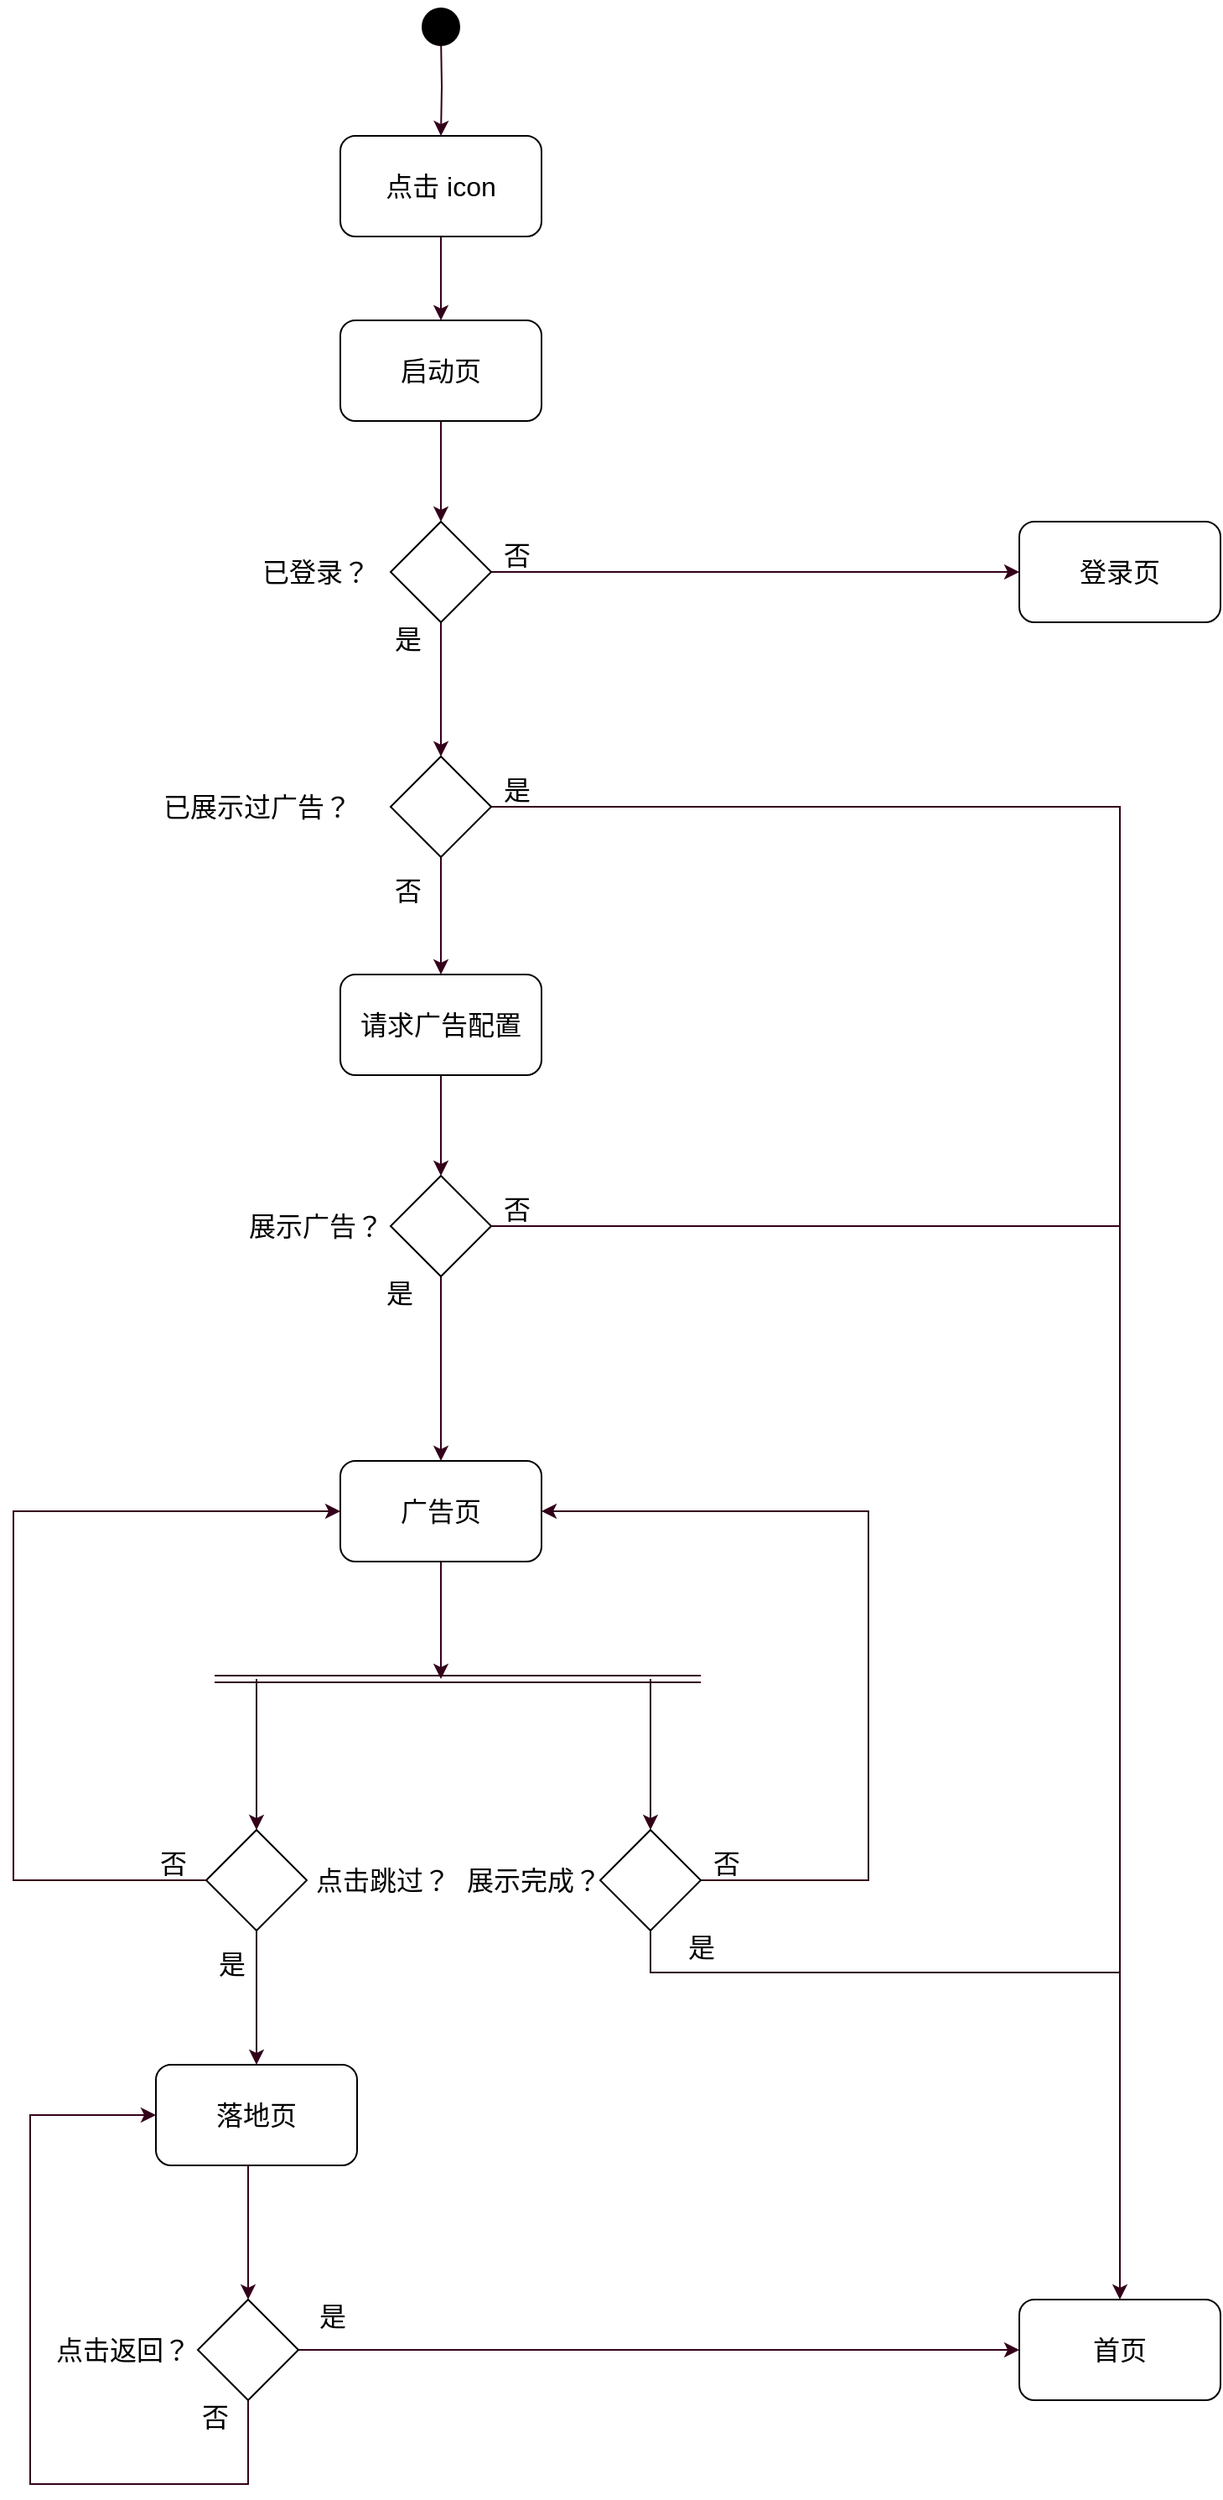 <mxfile version="15.6.5" type="github">
  <diagram id="euzZqHydwFeH9KyfkGWj" name="Page-1">
    <mxGraphModel dx="946" dy="589" grid="1" gridSize="10" guides="1" tooltips="1" connect="1" arrows="1" fold="1" page="1" pageScale="1" pageWidth="827" pageHeight="1169" math="0" shadow="0">
      <root>
        <mxCell id="0" />
        <mxCell id="1" parent="0" />
        <mxCell id="4h6Gc5Q3ZyhKogQl8zRI-5" style="edgeStyle=orthogonalEdgeStyle;rounded=0;orthogonalLoop=1;jettySize=auto;html=1;labelBackgroundColor=default;fontColor=default;strokeColor=#33001A;" edge="1" parent="1" target="4h6Gc5Q3ZyhKogQl8zRI-4">
          <mxGeometry relative="1" as="geometry">
            <mxPoint x="345" y="110" as="sourcePoint" />
          </mxGeometry>
        </mxCell>
        <mxCell id="4h6Gc5Q3ZyhKogQl8zRI-2" value="" style="ellipse;html=1;shape=startState;fillColor=#000000;strokeColor=#000000;fontColor=default;" vertex="1" parent="1">
          <mxGeometry x="330" y="90" width="30" height="30" as="geometry" />
        </mxCell>
        <mxCell id="4h6Gc5Q3ZyhKogQl8zRI-8" style="edgeStyle=orthogonalEdgeStyle;rounded=0;orthogonalLoop=1;jettySize=auto;html=1;labelBackgroundColor=default;fontSize=16;fontColor=default;strokeColor=#33001A;" edge="1" parent="1" source="4h6Gc5Q3ZyhKogQl8zRI-4" target="4h6Gc5Q3ZyhKogQl8zRI-7">
          <mxGeometry relative="1" as="geometry" />
        </mxCell>
        <mxCell id="4h6Gc5Q3ZyhKogQl8zRI-4" value="&lt;font style=&quot;font-size: 16px&quot;&gt;点击 icon&lt;/font&gt;" style="rounded=1;whiteSpace=wrap;html=1;fontColor=default;strokeColor=#000000;fillColor=default;" vertex="1" parent="1">
          <mxGeometry x="285" y="170" width="120" height="60" as="geometry" />
        </mxCell>
        <mxCell id="4h6Gc5Q3ZyhKogQl8zRI-10" style="edgeStyle=orthogonalEdgeStyle;rounded=0;orthogonalLoop=1;jettySize=auto;html=1;entryX=0.5;entryY=0;entryDx=0;entryDy=0;labelBackgroundColor=default;fontSize=16;fontColor=default;strokeColor=#33001A;" edge="1" parent="1" source="4h6Gc5Q3ZyhKogQl8zRI-7" target="4h6Gc5Q3ZyhKogQl8zRI-9">
          <mxGeometry relative="1" as="geometry" />
        </mxCell>
        <mxCell id="4h6Gc5Q3ZyhKogQl8zRI-7" value="&lt;font style=&quot;font-size: 16px&quot;&gt;启动页&lt;/font&gt;" style="rounded=1;whiteSpace=wrap;html=1;fontColor=default;strokeColor=#000000;fillColor=default;" vertex="1" parent="1">
          <mxGeometry x="285" y="280" width="120" height="60" as="geometry" />
        </mxCell>
        <mxCell id="4h6Gc5Q3ZyhKogQl8zRI-13" style="edgeStyle=orthogonalEdgeStyle;rounded=0;orthogonalLoop=1;jettySize=auto;html=1;exitX=1;exitY=0.5;exitDx=0;exitDy=0;labelBackgroundColor=default;fontSize=16;fontColor=default;strokeColor=#33001A;" edge="1" parent="1" source="4h6Gc5Q3ZyhKogQl8zRI-9" target="4h6Gc5Q3ZyhKogQl8zRI-12">
          <mxGeometry relative="1" as="geometry" />
        </mxCell>
        <mxCell id="4h6Gc5Q3ZyhKogQl8zRI-17" style="edgeStyle=orthogonalEdgeStyle;rounded=0;orthogonalLoop=1;jettySize=auto;html=1;labelBackgroundColor=default;fontSize=16;fontColor=default;strokeColor=#33001A;" edge="1" parent="1" source="4h6Gc5Q3ZyhKogQl8zRI-9" target="4h6Gc5Q3ZyhKogQl8zRI-16">
          <mxGeometry relative="1" as="geometry" />
        </mxCell>
        <mxCell id="4h6Gc5Q3ZyhKogQl8zRI-9" value="" style="rhombus;whiteSpace=wrap;html=1;fontSize=16;fontColor=default;strokeColor=#000000;fillColor=default;" vertex="1" parent="1">
          <mxGeometry x="315" y="400" width="60" height="60" as="geometry" />
        </mxCell>
        <mxCell id="4h6Gc5Q3ZyhKogQl8zRI-11" value="已登录？" style="text;html=1;align=center;verticalAlign=middle;resizable=0;points=[];autosize=1;strokeColor=none;fillColor=none;fontSize=16;fontColor=default;" vertex="1" parent="1">
          <mxGeometry x="230" y="420" width="80" height="20" as="geometry" />
        </mxCell>
        <mxCell id="4h6Gc5Q3ZyhKogQl8zRI-12" value="登录页" style="rounded=1;whiteSpace=wrap;html=1;fontSize=16;fontColor=default;strokeColor=#000000;fillColor=default;" vertex="1" parent="1">
          <mxGeometry x="690" y="400" width="120" height="60" as="geometry" />
        </mxCell>
        <mxCell id="4h6Gc5Q3ZyhKogQl8zRI-14" value="否" style="text;html=1;align=center;verticalAlign=middle;resizable=0;points=[];autosize=1;strokeColor=none;fillColor=none;fontSize=16;fontColor=default;" vertex="1" parent="1">
          <mxGeometry x="375" y="410" width="30" height="20" as="geometry" />
        </mxCell>
        <mxCell id="4h6Gc5Q3ZyhKogQl8zRI-21" style="edgeStyle=orthogonalEdgeStyle;rounded=0;orthogonalLoop=1;jettySize=auto;html=1;labelBackgroundColor=default;fontSize=16;fontColor=default;strokeColor=#33001A;entryX=0.5;entryY=0;entryDx=0;entryDy=0;" edge="1" parent="1" source="4h6Gc5Q3ZyhKogQl8zRI-16" target="4h6Gc5Q3ZyhKogQl8zRI-32">
          <mxGeometry relative="1" as="geometry">
            <mxPoint x="500" y="570" as="targetPoint" />
          </mxGeometry>
        </mxCell>
        <mxCell id="4h6Gc5Q3ZyhKogQl8zRI-27" style="edgeStyle=orthogonalEdgeStyle;rounded=0;orthogonalLoop=1;jettySize=auto;html=1;entryX=0.5;entryY=0;entryDx=0;entryDy=0;labelBackgroundColor=default;fontSize=16;fontColor=default;strokeColor=#33001A;" edge="1" parent="1" source="4h6Gc5Q3ZyhKogQl8zRI-16" target="4h6Gc5Q3ZyhKogQl8zRI-26">
          <mxGeometry relative="1" as="geometry" />
        </mxCell>
        <mxCell id="4h6Gc5Q3ZyhKogQl8zRI-16" value="" style="rhombus;whiteSpace=wrap;html=1;fontSize=16;fontColor=default;strokeColor=#000000;fillColor=default;" vertex="1" parent="1">
          <mxGeometry x="315" y="540" width="60" height="60" as="geometry" />
        </mxCell>
        <mxCell id="4h6Gc5Q3ZyhKogQl8zRI-18" value="是" style="text;html=1;align=center;verticalAlign=middle;resizable=0;points=[];autosize=1;strokeColor=none;fillColor=none;fontSize=16;fontColor=default;" vertex="1" parent="1">
          <mxGeometry x="310" y="460" width="30" height="20" as="geometry" />
        </mxCell>
        <mxCell id="4h6Gc5Q3ZyhKogQl8zRI-19" value="已展示过广告？" style="text;html=1;align=center;verticalAlign=middle;resizable=0;points=[];autosize=1;strokeColor=none;fillColor=none;fontSize=16;fontColor=default;" vertex="1" parent="1">
          <mxGeometry x="170" y="560" width="130" height="20" as="geometry" />
        </mxCell>
        <mxCell id="4h6Gc5Q3ZyhKogQl8zRI-22" value="是" style="text;html=1;align=center;verticalAlign=middle;resizable=0;points=[];autosize=1;strokeColor=none;fillColor=none;fontSize=16;fontColor=default;" vertex="1" parent="1">
          <mxGeometry x="375" y="550" width="30" height="20" as="geometry" />
        </mxCell>
        <mxCell id="4h6Gc5Q3ZyhKogQl8zRI-30" style="edgeStyle=orthogonalEdgeStyle;rounded=0;orthogonalLoop=1;jettySize=auto;html=1;exitX=0.5;exitY=1;exitDx=0;exitDy=0;entryX=0.5;entryY=0;entryDx=0;entryDy=0;labelBackgroundColor=default;fontSize=16;fontColor=default;strokeColor=#33001A;" edge="1" parent="1" source="4h6Gc5Q3ZyhKogQl8zRI-26" target="4h6Gc5Q3ZyhKogQl8zRI-29">
          <mxGeometry relative="1" as="geometry" />
        </mxCell>
        <mxCell id="4h6Gc5Q3ZyhKogQl8zRI-26" value="请求广告配置" style="rounded=1;whiteSpace=wrap;html=1;fontSize=16;fontColor=default;strokeColor=#000000;fillColor=default;" vertex="1" parent="1">
          <mxGeometry x="285" y="670" width="120" height="60" as="geometry" />
        </mxCell>
        <mxCell id="4h6Gc5Q3ZyhKogQl8zRI-28" value="否" style="text;html=1;align=center;verticalAlign=middle;resizable=0;points=[];autosize=1;strokeColor=none;fillColor=none;fontSize=16;fontColor=default;" vertex="1" parent="1">
          <mxGeometry x="310" y="610" width="30" height="20" as="geometry" />
        </mxCell>
        <mxCell id="4h6Gc5Q3ZyhKogQl8zRI-36" style="edgeStyle=orthogonalEdgeStyle;rounded=0;orthogonalLoop=1;jettySize=auto;html=1;labelBackgroundColor=default;fontSize=16;fontColor=default;strokeColor=#33001A;" edge="1" parent="1" source="4h6Gc5Q3ZyhKogQl8zRI-29" target="4h6Gc5Q3ZyhKogQl8zRI-35">
          <mxGeometry relative="1" as="geometry" />
        </mxCell>
        <mxCell id="4h6Gc5Q3ZyhKogQl8zRI-29" value="" style="rhombus;whiteSpace=wrap;html=1;fontSize=16;fontColor=default;strokeColor=#000000;fillColor=default;" vertex="1" parent="1">
          <mxGeometry x="315" y="790" width="60" height="60" as="geometry" />
        </mxCell>
        <mxCell id="4h6Gc5Q3ZyhKogQl8zRI-31" value="展示广告？" style="text;html=1;align=center;verticalAlign=middle;resizable=0;points=[];autosize=1;strokeColor=none;fillColor=none;fontSize=16;fontColor=default;" vertex="1" parent="1">
          <mxGeometry x="220" y="810" width="100" height="20" as="geometry" />
        </mxCell>
        <mxCell id="4h6Gc5Q3ZyhKogQl8zRI-32" value="首页" style="rounded=1;whiteSpace=wrap;html=1;fontSize=16;fontColor=default;strokeColor=#000000;fillColor=default;" vertex="1" parent="1">
          <mxGeometry x="690" y="1460" width="120" height="60" as="geometry" />
        </mxCell>
        <mxCell id="4h6Gc5Q3ZyhKogQl8zRI-34" value="否" style="text;html=1;align=center;verticalAlign=middle;resizable=0;points=[];autosize=1;strokeColor=none;fillColor=none;fontSize=16;fontColor=default;" vertex="1" parent="1">
          <mxGeometry x="375" y="800" width="30" height="20" as="geometry" />
        </mxCell>
        <mxCell id="4h6Gc5Q3ZyhKogQl8zRI-54" style="edgeStyle=orthogonalEdgeStyle;rounded=0;orthogonalLoop=1;jettySize=auto;html=1;labelBackgroundColor=default;fontSize=16;fontColor=default;strokeColor=#33001A;" edge="1" parent="1" source="4h6Gc5Q3ZyhKogQl8zRI-35">
          <mxGeometry relative="1" as="geometry">
            <mxPoint x="345" y="1090" as="targetPoint" />
          </mxGeometry>
        </mxCell>
        <mxCell id="4h6Gc5Q3ZyhKogQl8zRI-35" value="广告页" style="rounded=1;whiteSpace=wrap;html=1;fontSize=16;fontColor=default;strokeColor=#000000;fillColor=default;" vertex="1" parent="1">
          <mxGeometry x="285" y="960" width="120" height="60" as="geometry" />
        </mxCell>
        <mxCell id="4h6Gc5Q3ZyhKogQl8zRI-37" value="是" style="text;html=1;align=center;verticalAlign=middle;resizable=0;points=[];autosize=1;strokeColor=none;fillColor=none;fontSize=16;fontColor=default;" vertex="1" parent="1">
          <mxGeometry x="305" y="850" width="30" height="20" as="geometry" />
        </mxCell>
        <mxCell id="4h6Gc5Q3ZyhKogQl8zRI-71" style="edgeStyle=elbowEdgeStyle;rounded=0;orthogonalLoop=1;jettySize=auto;html=1;entryX=0.5;entryY=0;entryDx=0;entryDy=0;labelBackgroundColor=default;fontSize=16;fontColor=default;strokeColor=#33001A;" edge="1" parent="1" source="4h6Gc5Q3ZyhKogQl8zRI-38" target="4h6Gc5Q3ZyhKogQl8zRI-70">
          <mxGeometry relative="1" as="geometry" />
        </mxCell>
        <mxCell id="4h6Gc5Q3ZyhKogQl8zRI-73" style="edgeStyle=elbowEdgeStyle;rounded=0;orthogonalLoop=1;jettySize=auto;html=1;labelBackgroundColor=default;fontSize=16;fontColor=default;strokeColor=#33001A;" edge="1" parent="1" source="4h6Gc5Q3ZyhKogQl8zRI-38" target="4h6Gc5Q3ZyhKogQl8zRI-35">
          <mxGeometry relative="1" as="geometry">
            <Array as="points">
              <mxPoint x="90" y="1110" />
            </Array>
          </mxGeometry>
        </mxCell>
        <mxCell id="4h6Gc5Q3ZyhKogQl8zRI-38" value="" style="rhombus;whiteSpace=wrap;html=1;fontSize=16;fontColor=default;strokeColor=#000000;fillColor=default;" vertex="1" parent="1">
          <mxGeometry x="205" y="1180" width="60" height="60" as="geometry" />
        </mxCell>
        <mxCell id="4h6Gc5Q3ZyhKogQl8zRI-40" value="展示完成？" style="text;html=1;align=center;verticalAlign=middle;resizable=0;points=[];autosize=1;strokeColor=none;fillColor=none;fontSize=16;fontColor=default;" vertex="1" parent="1">
          <mxGeometry x="350" y="1200" width="100" height="20" as="geometry" />
        </mxCell>
        <mxCell id="4h6Gc5Q3ZyhKogQl8zRI-67" style="edgeStyle=elbowEdgeStyle;rounded=0;orthogonalLoop=1;jettySize=auto;html=1;labelBackgroundColor=default;fontSize=16;fontColor=default;strokeColor=#33001A;entryX=1;entryY=0.5;entryDx=0;entryDy=0;" edge="1" parent="1" source="4h6Gc5Q3ZyhKogQl8zRI-48" target="4h6Gc5Q3ZyhKogQl8zRI-35">
          <mxGeometry relative="1" as="geometry">
            <mxPoint x="410" y="990" as="targetPoint" />
            <Array as="points">
              <mxPoint x="600" y="1100" />
            </Array>
          </mxGeometry>
        </mxCell>
        <mxCell id="4h6Gc5Q3ZyhKogQl8zRI-48" value="" style="rhombus;whiteSpace=wrap;html=1;fontSize=16;fontColor=default;strokeColor=#000000;fillColor=default;" vertex="1" parent="1">
          <mxGeometry x="440" y="1180" width="60" height="60" as="geometry" />
        </mxCell>
        <mxCell id="4h6Gc5Q3ZyhKogQl8zRI-53" value="" style="shape=link;html=1;rounded=0;labelBackgroundColor=default;fontSize=16;fontColor=default;strokeColor=#33001A;" edge="1" parent="1">
          <mxGeometry width="100" relative="1" as="geometry">
            <mxPoint x="210" y="1090" as="sourcePoint" />
            <mxPoint x="500" y="1090" as="targetPoint" />
          </mxGeometry>
        </mxCell>
        <mxCell id="4h6Gc5Q3ZyhKogQl8zRI-55" value="" style="endArrow=classic;html=1;rounded=0;labelBackgroundColor=default;fontSize=16;fontColor=default;strokeColor=#33001A;entryX=0.5;entryY=0;entryDx=0;entryDy=0;" edge="1" parent="1" target="4h6Gc5Q3ZyhKogQl8zRI-38">
          <mxGeometry width="50" height="50" relative="1" as="geometry">
            <mxPoint x="235" y="1090" as="sourcePoint" />
            <mxPoint x="210" y="1110" as="targetPoint" />
          </mxGeometry>
        </mxCell>
        <mxCell id="4h6Gc5Q3ZyhKogQl8zRI-56" value="" style="endArrow=none;html=1;rounded=0;labelBackgroundColor=default;fontSize=16;fontColor=default;strokeColor=#33001A;exitX=1;exitY=0.5;exitDx=0;exitDy=0;" edge="1" parent="1" source="4h6Gc5Q3ZyhKogQl8zRI-29">
          <mxGeometry width="50" height="50" relative="1" as="geometry">
            <mxPoint x="480" y="840" as="sourcePoint" />
            <mxPoint x="750" y="820" as="targetPoint" />
          </mxGeometry>
        </mxCell>
        <mxCell id="4h6Gc5Q3ZyhKogQl8zRI-61" value="" style="endArrow=classic;html=1;rounded=0;labelBackgroundColor=default;fontSize=16;fontColor=default;strokeColor=#33001A;entryX=0.5;entryY=0;entryDx=0;entryDy=0;" edge="1" parent="1" target="4h6Gc5Q3ZyhKogQl8zRI-48">
          <mxGeometry width="50" height="50" relative="1" as="geometry">
            <mxPoint x="470" y="1090" as="sourcePoint" />
            <mxPoint x="530" y="1160" as="targetPoint" />
          </mxGeometry>
        </mxCell>
        <mxCell id="4h6Gc5Q3ZyhKogQl8zRI-65" value="" style="endArrow=none;html=1;rounded=0;labelBackgroundColor=default;fontSize=16;fontColor=default;strokeColor=#33001A;exitX=0.5;exitY=1;exitDx=0;exitDy=0;edgeStyle=orthogonalEdgeStyle;" edge="1" parent="1" source="4h6Gc5Q3ZyhKogQl8zRI-48">
          <mxGeometry width="50" height="50" relative="1" as="geometry">
            <mxPoint x="480" y="1210" as="sourcePoint" />
            <mxPoint x="750" y="1265" as="targetPoint" />
            <Array as="points">
              <mxPoint x="470" y="1265" />
              <mxPoint x="670" y="1265" />
            </Array>
          </mxGeometry>
        </mxCell>
        <mxCell id="4h6Gc5Q3ZyhKogQl8zRI-66" value="是" style="text;html=1;align=center;verticalAlign=middle;resizable=0;points=[];autosize=1;strokeColor=none;fillColor=none;fontSize=16;fontColor=default;" vertex="1" parent="1">
          <mxGeometry x="485" y="1240" width="30" height="20" as="geometry" />
        </mxCell>
        <mxCell id="4h6Gc5Q3ZyhKogQl8zRI-68" value="否" style="text;html=1;align=center;verticalAlign=middle;resizable=0;points=[];autosize=1;strokeColor=none;fillColor=none;fontSize=16;fontColor=default;" vertex="1" parent="1">
          <mxGeometry x="500" y="1190" width="30" height="20" as="geometry" />
        </mxCell>
        <mxCell id="4h6Gc5Q3ZyhKogQl8zRI-69" value="点击跳过？" style="text;html=1;align=center;verticalAlign=middle;resizable=0;points=[];autosize=1;strokeColor=none;fillColor=none;fontSize=16;fontColor=default;" vertex="1" parent="1">
          <mxGeometry x="260" y="1200" width="100" height="20" as="geometry" />
        </mxCell>
        <mxCell id="4h6Gc5Q3ZyhKogQl8zRI-77" style="edgeStyle=elbowEdgeStyle;rounded=0;orthogonalLoop=1;jettySize=auto;html=1;labelBackgroundColor=default;fontSize=16;fontColor=default;strokeColor=#33001A;" edge="1" parent="1" source="4h6Gc5Q3ZyhKogQl8zRI-70" target="4h6Gc5Q3ZyhKogQl8zRI-76">
          <mxGeometry relative="1" as="geometry" />
        </mxCell>
        <mxCell id="4h6Gc5Q3ZyhKogQl8zRI-70" value="落地页" style="rounded=1;whiteSpace=wrap;html=1;fontSize=16;fontColor=default;strokeColor=#000000;fillColor=default;" vertex="1" parent="1">
          <mxGeometry x="175" y="1320" width="120" height="60" as="geometry" />
        </mxCell>
        <mxCell id="4h6Gc5Q3ZyhKogQl8zRI-72" value="是" style="text;html=1;align=center;verticalAlign=middle;resizable=0;points=[];autosize=1;strokeColor=none;fillColor=none;fontSize=16;fontColor=default;" vertex="1" parent="1">
          <mxGeometry x="205" y="1250" width="30" height="20" as="geometry" />
        </mxCell>
        <mxCell id="4h6Gc5Q3ZyhKogQl8zRI-74" value="否" style="text;html=1;align=center;verticalAlign=middle;resizable=0;points=[];autosize=1;strokeColor=none;fillColor=none;fontSize=16;fontColor=default;" vertex="1" parent="1">
          <mxGeometry x="170" y="1190" width="30" height="20" as="geometry" />
        </mxCell>
        <mxCell id="4h6Gc5Q3ZyhKogQl8zRI-79" style="edgeStyle=elbowEdgeStyle;rounded=0;orthogonalLoop=1;jettySize=auto;html=1;labelBackgroundColor=default;fontSize=16;fontColor=default;strokeColor=#33001A;" edge="1" parent="1" source="4h6Gc5Q3ZyhKogQl8zRI-76" target="4h6Gc5Q3ZyhKogQl8zRI-32">
          <mxGeometry relative="1" as="geometry" />
        </mxCell>
        <mxCell id="4h6Gc5Q3ZyhKogQl8zRI-81" style="edgeStyle=orthogonalEdgeStyle;rounded=0;orthogonalLoop=1;jettySize=auto;html=1;labelBackgroundColor=default;fontSize=16;fontColor=default;strokeColor=#33001A;exitX=0.5;exitY=1;exitDx=0;exitDy=0;entryX=0;entryY=0.5;entryDx=0;entryDy=0;" edge="1" parent="1" source="4h6Gc5Q3ZyhKogQl8zRI-76" target="4h6Gc5Q3ZyhKogQl8zRI-70">
          <mxGeometry relative="1" as="geometry">
            <mxPoint x="100" y="1450" as="targetPoint" />
            <Array as="points">
              <mxPoint x="230" y="1570" />
              <mxPoint x="100" y="1570" />
              <mxPoint x="100" y="1350" />
            </Array>
          </mxGeometry>
        </mxCell>
        <mxCell id="4h6Gc5Q3ZyhKogQl8zRI-76" value="" style="rhombus;whiteSpace=wrap;html=1;fontSize=16;fontColor=default;strokeColor=#000000;fillColor=default;" vertex="1" parent="1">
          <mxGeometry x="200" y="1460" width="60" height="60" as="geometry" />
        </mxCell>
        <mxCell id="4h6Gc5Q3ZyhKogQl8zRI-78" value="点击返回？" style="text;html=1;align=center;verticalAlign=middle;resizable=0;points=[];autosize=1;strokeColor=none;fillColor=none;fontSize=16;fontColor=default;" vertex="1" parent="1">
          <mxGeometry x="105" y="1480" width="100" height="20" as="geometry" />
        </mxCell>
        <mxCell id="4h6Gc5Q3ZyhKogQl8zRI-80" value="是" style="text;html=1;align=center;verticalAlign=middle;resizable=0;points=[];autosize=1;strokeColor=none;fillColor=none;fontSize=16;fontColor=default;" vertex="1" parent="1">
          <mxGeometry x="265" y="1460" width="30" height="20" as="geometry" />
        </mxCell>
        <mxCell id="4h6Gc5Q3ZyhKogQl8zRI-83" value="否" style="text;html=1;align=center;verticalAlign=middle;resizable=0;points=[];autosize=1;strokeColor=none;fillColor=none;fontSize=16;fontColor=default;" vertex="1" parent="1">
          <mxGeometry x="195" y="1520" width="30" height="20" as="geometry" />
        </mxCell>
      </root>
    </mxGraphModel>
  </diagram>
</mxfile>
